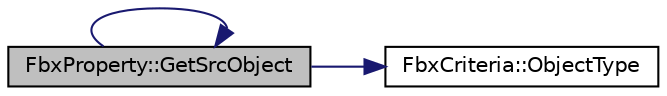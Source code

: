digraph "FbxProperty::GetSrcObject"
{
  edge [fontname="Helvetica",fontsize="10",labelfontname="Helvetica",labelfontsize="10"];
  node [fontname="Helvetica",fontsize="10",shape=record];
  rankdir="LR";
  Node225 [label="FbxProperty::GetSrcObject",height=0.2,width=0.4,color="black", fillcolor="grey75", style="filled", fontcolor="black"];
  Node225 -> Node225 [color="midnightblue",fontsize="10",style="solid"];
  Node225 -> Node226 [color="midnightblue",fontsize="10",style="solid"];
  Node226 [label="FbxCriteria::ObjectType",height=0.2,width=0.4,color="black", fillcolor="white", style="filled",URL="$class_fbx_criteria.html#a760d66022a8febcd3fd0c5fbbb534023"];
}
